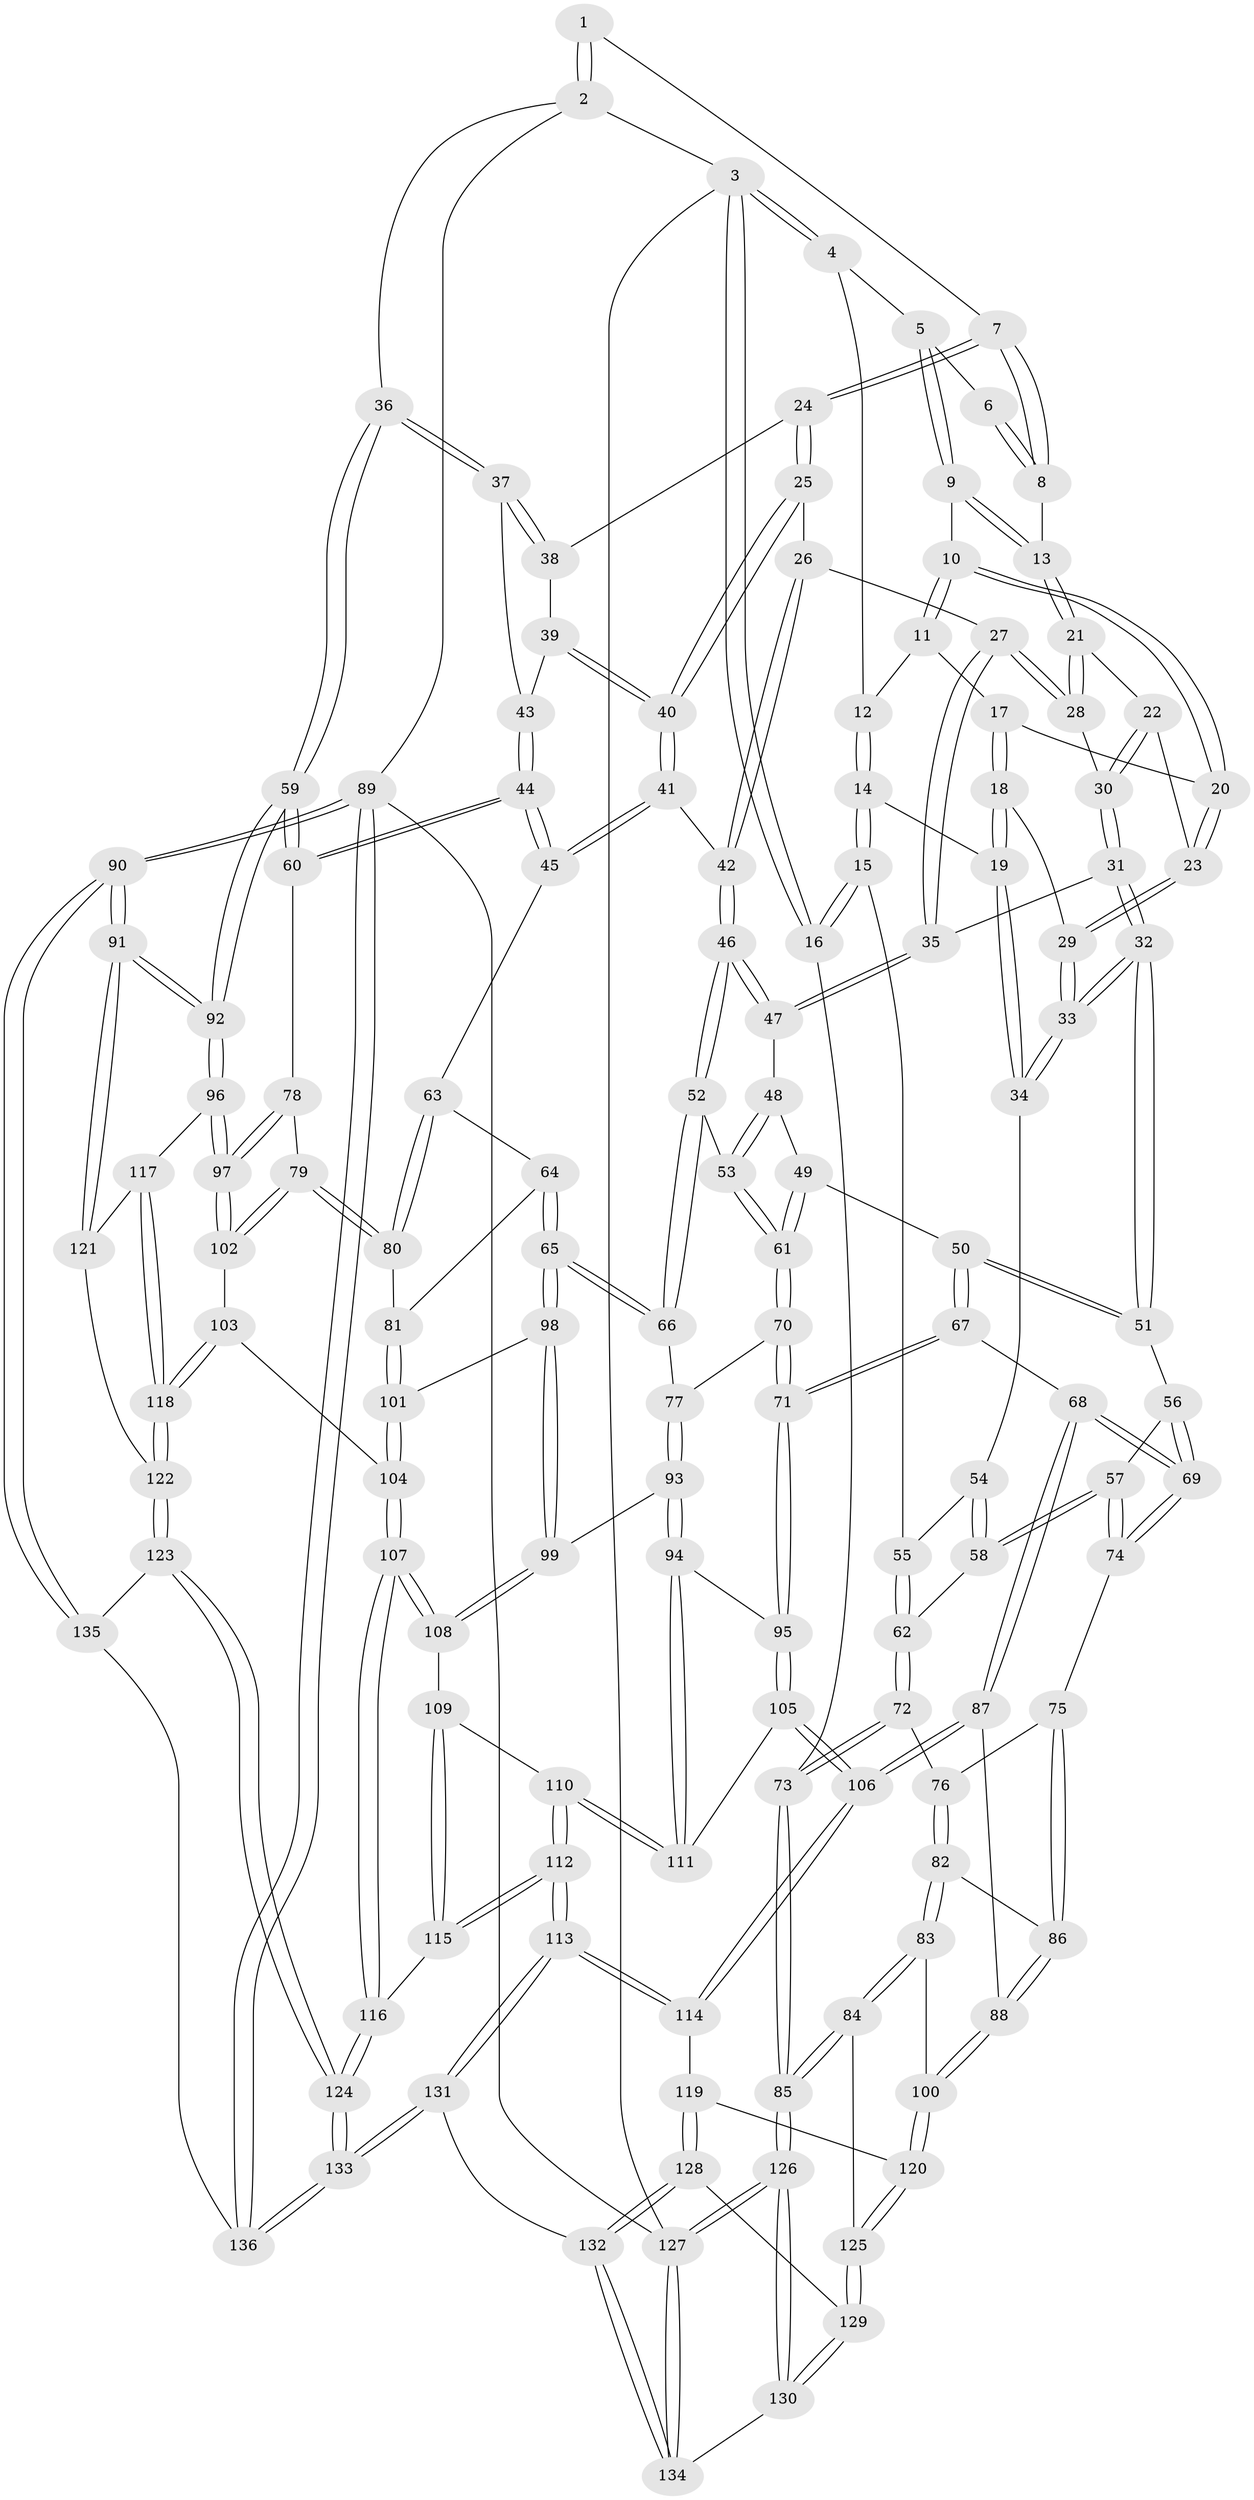 // coarse degree distribution, {4: 0.32098765432098764, 3: 0.09876543209876543, 2: 0.012345679012345678, 5: 0.43209876543209874, 6: 0.09876543209876543, 8: 0.024691358024691357, 9: 0.012345679012345678}
// Generated by graph-tools (version 1.1) at 2025/04/03/04/25 22:04:48]
// undirected, 136 vertices, 337 edges
graph export_dot {
graph [start="1"]
  node [color=gray90,style=filled];
  1 [pos="+0.7277934038491645+0"];
  2 [pos="+1+0"];
  3 [pos="+0+0"];
  4 [pos="+0+0"];
  5 [pos="+0.36872525724745264+0"];
  6 [pos="+0.5624996929408008+0"];
  7 [pos="+0.707019609306051+0.142166599640463"];
  8 [pos="+0.6130970309216112+0.060962126299512816"];
  9 [pos="+0.3680268759268069+0"];
  10 [pos="+0.31426011624267636+0"];
  11 [pos="+0.11527598941696514+0.049083115264806"];
  12 [pos="+0.11003805082416059+0.04576361779148747"];
  13 [pos="+0.49503598193859155+0.07795657957934447"];
  14 [pos="+0+0.2149255872564488"];
  15 [pos="+0+0.23842607370907373"];
  16 [pos="+0+0.23014263822429756"];
  17 [pos="+0.13154651301107123+0.06670164488533799"];
  18 [pos="+0.15622434305717067+0.15741775266503027"];
  19 [pos="+0.11345828358413428+0.19979957080273153"];
  20 [pos="+0.29669714436002925+0.07482172595501009"];
  21 [pos="+0.4917708596655904+0.09833558378717895"];
  22 [pos="+0.37044900486018545+0.14063069551976848"];
  23 [pos="+0.29728512980105554+0.10206492590597403"];
  24 [pos="+0.7123874100524347+0.15308545767561202"];
  25 [pos="+0.7085346515963143+0.15796788900883701"];
  26 [pos="+0.6454426841683086+0.19818463576203027"];
  27 [pos="+0.5618043750769769+0.22721037363140345"];
  28 [pos="+0.5198413497307988+0.1868573321370182"];
  29 [pos="+0.276501050641987+0.13398734772186555"];
  30 [pos="+0.40759073950814567+0.19810088641772358"];
  31 [pos="+0.38051472336002923+0.2885487673300796"];
  32 [pos="+0.32324778737671683+0.340026934543122"];
  33 [pos="+0.27699071945494746+0.31490474447800354"];
  34 [pos="+0.2313157130571123+0.3207165017577718"];
  35 [pos="+0.54437114048714+0.2693432003199321"];
  36 [pos="+1+0"];
  37 [pos="+1+0"];
  38 [pos="+0.7304472769890786+0.15199815932760677"];
  39 [pos="+0.8353030077676212+0.2713513809531024"];
  40 [pos="+0.7449731294803944+0.3296504767942463"];
  41 [pos="+0.7428159492525265+0.38434279648228126"];
  42 [pos="+0.6768003740762807+0.3972418992305333"];
  43 [pos="+0.853945670799717+0.2830134928354697"];
  44 [pos="+0.8768877362527964+0.41404137700067595"];
  45 [pos="+0.81251886102174+0.4173496734222085"];
  46 [pos="+0.6377304110688972+0.41810125586635294"];
  47 [pos="+0.5470505822708799+0.3196637348184483"];
  48 [pos="+0.5137893082669192+0.3500150570840704"];
  49 [pos="+0.4237448448552836+0.3969050541415411"];
  50 [pos="+0.36629909436929764+0.38773128957402686"];
  51 [pos="+0.332756269400093+0.359230838019053"];
  52 [pos="+0.630581454110342+0.43778395213263227"];
  53 [pos="+0.5234778187602337+0.46701864869915444"];
  54 [pos="+0.22293431440301736+0.326783651635738"];
  55 [pos="+0+0.26537146931789507"];
  56 [pos="+0.2873810944990223+0.43856136174234767"];
  57 [pos="+0.2363290806773202+0.48866557526308335"];
  58 [pos="+0.15107712643198132+0.4023564185801976"];
  59 [pos="+1+0.4314447226862276"];
  60 [pos="+0.9295127030769861+0.4364338678739071"];
  61 [pos="+0.5019828635802829+0.4797804504116942"];
  62 [pos="+0.10485445377179316+0.4240588050754683"];
  63 [pos="+0.7758933992171345+0.4859815715344175"];
  64 [pos="+0.7589376618885978+0.5058656906566915"];
  65 [pos="+0.667061764593967+0.5602256848259785"];
  66 [pos="+0.6527610250127837+0.5390235972271513"];
  67 [pos="+0.3834161176596215+0.5604059935788428"];
  68 [pos="+0.332177913870965+0.5758598242773992"];
  69 [pos="+0.32496911683237245+0.569127725065467"];
  70 [pos="+0.49006212448532893+0.5236716775620089"];
  71 [pos="+0.4190363838140571+0.573116775460198"];
  72 [pos="+0.09909810942107539+0.46274417045998145"];
  73 [pos="+0+0.566669430955718"];
  74 [pos="+0.23267314037172865+0.511918799857988"];
  75 [pos="+0.22664930426998353+0.515983167290439"];
  76 [pos="+0.10134343604930879+0.471340913293261"];
  77 [pos="+0.5329617059487893+0.5492434182146761"];
  78 [pos="+0.8641000563950577+0.5561172025317909"];
  79 [pos="+0.8341840955051161+0.5803925874411456"];
  80 [pos="+0.8333189407035574+0.5804034273359703"];
  81 [pos="+0.8040277599494086+0.5865609022474338"];
  82 [pos="+0.10352234038245907+0.5572313418418849"];
  83 [pos="+0.08067075820770352+0.5886322486211509"];
  84 [pos="+0+0.7053716838856048"];
  85 [pos="+0+0.7089400629766862"];
  86 [pos="+0.1897597462222044+0.5678478892161518"];
  87 [pos="+0.27062242312026885+0.6626640265592583"];
  88 [pos="+0.24653183585867142+0.6728780952922151"];
  89 [pos="+1+1"];
  90 [pos="+1+1"];
  91 [pos="+1+0.8320115074186705"];
  92 [pos="+1+0.6341548531277723"];
  93 [pos="+0.5542492366822181+0.643196985301794"];
  94 [pos="+0.5300639408614121+0.658606225493818"];
  95 [pos="+0.4203754756334243+0.5761851758168018"];
  96 [pos="+0.9937919751008559+0.6850491038021269"];
  97 [pos="+0.9780992480150527+0.6831431468104485"];
  98 [pos="+0.6710330100184922+0.5867490061195579"];
  99 [pos="+0.6406740112153738+0.633135997779453"];
  100 [pos="+0.21868703907181639+0.7058560871650364"];
  101 [pos="+0.7485534682987063+0.6172009221844664"];
  102 [pos="+0.8719432052193776+0.691069580263316"];
  103 [pos="+0.8651583338434996+0.6953174406036531"];
  104 [pos="+0.7946148421413277+0.7245902313708439"];
  105 [pos="+0.41406272034043157+0.6950990530371398"];
  106 [pos="+0.3916152995427829+0.7275911105217286"];
  107 [pos="+0.7920330932184653+0.7287786917641762"];
  108 [pos="+0.6438361735091753+0.6522575314147172"];
  109 [pos="+0.6453333372558652+0.7086512855415145"];
  110 [pos="+0.5288880231383598+0.7352394188445759"];
  111 [pos="+0.5198936665128966+0.6900211646091754"];
  112 [pos="+0.5044114596365756+0.8933394952401569"];
  113 [pos="+0.5013276453481285+0.8964806923534137"];
  114 [pos="+0.4081188964110222+0.826816546736538"];
  115 [pos="+0.6868723270184305+0.8123159866398392"];
  116 [pos="+0.7492348819484101+0.8211326365062682"];
  117 [pos="+0.9537320406126356+0.7550167937830495"];
  118 [pos="+0.8992287479477854+0.8351755421148758"];
  119 [pos="+0.33404656507011793+0.8293138594453554"];
  120 [pos="+0.20019019980173122+0.750053912195918"];
  121 [pos="+0.9795306669429121+0.8543442894400555"];
  122 [pos="+0.8839431661901204+0.8704797621254301"];
  123 [pos="+0.8656888913377608+0.8861510041835461"];
  124 [pos="+0.7980735804138803+0.8825565089447113"];
  125 [pos="+0.14163048019918495+0.7920463365264127"];
  126 [pos="+0+1"];
  127 [pos="+0+1"];
  128 [pos="+0.2691362981182839+0.9110328154647273"];
  129 [pos="+0.14921640717654658+0.8585586834204283"];
  130 [pos="+0.13764115611063485+0.8933369958721284"];
  131 [pos="+0.48742120990797955+1"];
  132 [pos="+0.34834990697382057+1"];
  133 [pos="+0.6633076208839458+1"];
  134 [pos="+0.31860533796973123+1"];
  135 [pos="+0.8991516990583923+0.9257560713712889"];
  136 [pos="+0.9148811433233369+1"];
  1 -- 2;
  1 -- 2;
  1 -- 7;
  2 -- 3;
  2 -- 36;
  2 -- 89;
  3 -- 4;
  3 -- 4;
  3 -- 16;
  3 -- 16;
  3 -- 127;
  4 -- 5;
  4 -- 12;
  5 -- 6;
  5 -- 9;
  5 -- 9;
  6 -- 8;
  6 -- 8;
  7 -- 8;
  7 -- 8;
  7 -- 24;
  7 -- 24;
  8 -- 13;
  9 -- 10;
  9 -- 13;
  9 -- 13;
  10 -- 11;
  10 -- 11;
  10 -- 20;
  10 -- 20;
  11 -- 12;
  11 -- 17;
  12 -- 14;
  12 -- 14;
  13 -- 21;
  13 -- 21;
  14 -- 15;
  14 -- 15;
  14 -- 19;
  15 -- 16;
  15 -- 16;
  15 -- 55;
  16 -- 73;
  17 -- 18;
  17 -- 18;
  17 -- 20;
  18 -- 19;
  18 -- 19;
  18 -- 29;
  19 -- 34;
  19 -- 34;
  20 -- 23;
  20 -- 23;
  21 -- 22;
  21 -- 28;
  21 -- 28;
  22 -- 23;
  22 -- 30;
  22 -- 30;
  23 -- 29;
  23 -- 29;
  24 -- 25;
  24 -- 25;
  24 -- 38;
  25 -- 26;
  25 -- 40;
  25 -- 40;
  26 -- 27;
  26 -- 42;
  26 -- 42;
  27 -- 28;
  27 -- 28;
  27 -- 35;
  27 -- 35;
  28 -- 30;
  29 -- 33;
  29 -- 33;
  30 -- 31;
  30 -- 31;
  31 -- 32;
  31 -- 32;
  31 -- 35;
  32 -- 33;
  32 -- 33;
  32 -- 51;
  32 -- 51;
  33 -- 34;
  33 -- 34;
  34 -- 54;
  35 -- 47;
  35 -- 47;
  36 -- 37;
  36 -- 37;
  36 -- 59;
  36 -- 59;
  37 -- 38;
  37 -- 38;
  37 -- 43;
  38 -- 39;
  39 -- 40;
  39 -- 40;
  39 -- 43;
  40 -- 41;
  40 -- 41;
  41 -- 42;
  41 -- 45;
  41 -- 45;
  42 -- 46;
  42 -- 46;
  43 -- 44;
  43 -- 44;
  44 -- 45;
  44 -- 45;
  44 -- 60;
  44 -- 60;
  45 -- 63;
  46 -- 47;
  46 -- 47;
  46 -- 52;
  46 -- 52;
  47 -- 48;
  48 -- 49;
  48 -- 53;
  48 -- 53;
  49 -- 50;
  49 -- 61;
  49 -- 61;
  50 -- 51;
  50 -- 51;
  50 -- 67;
  50 -- 67;
  51 -- 56;
  52 -- 53;
  52 -- 66;
  52 -- 66;
  53 -- 61;
  53 -- 61;
  54 -- 55;
  54 -- 58;
  54 -- 58;
  55 -- 62;
  55 -- 62;
  56 -- 57;
  56 -- 69;
  56 -- 69;
  57 -- 58;
  57 -- 58;
  57 -- 74;
  57 -- 74;
  58 -- 62;
  59 -- 60;
  59 -- 60;
  59 -- 92;
  59 -- 92;
  60 -- 78;
  61 -- 70;
  61 -- 70;
  62 -- 72;
  62 -- 72;
  63 -- 64;
  63 -- 80;
  63 -- 80;
  64 -- 65;
  64 -- 65;
  64 -- 81;
  65 -- 66;
  65 -- 66;
  65 -- 98;
  65 -- 98;
  66 -- 77;
  67 -- 68;
  67 -- 71;
  67 -- 71;
  68 -- 69;
  68 -- 69;
  68 -- 87;
  68 -- 87;
  69 -- 74;
  69 -- 74;
  70 -- 71;
  70 -- 71;
  70 -- 77;
  71 -- 95;
  71 -- 95;
  72 -- 73;
  72 -- 73;
  72 -- 76;
  73 -- 85;
  73 -- 85;
  74 -- 75;
  75 -- 76;
  75 -- 86;
  75 -- 86;
  76 -- 82;
  76 -- 82;
  77 -- 93;
  77 -- 93;
  78 -- 79;
  78 -- 97;
  78 -- 97;
  79 -- 80;
  79 -- 80;
  79 -- 102;
  79 -- 102;
  80 -- 81;
  81 -- 101;
  81 -- 101;
  82 -- 83;
  82 -- 83;
  82 -- 86;
  83 -- 84;
  83 -- 84;
  83 -- 100;
  84 -- 85;
  84 -- 85;
  84 -- 125;
  85 -- 126;
  85 -- 126;
  86 -- 88;
  86 -- 88;
  87 -- 88;
  87 -- 106;
  87 -- 106;
  88 -- 100;
  88 -- 100;
  89 -- 90;
  89 -- 90;
  89 -- 136;
  89 -- 136;
  89 -- 127;
  90 -- 91;
  90 -- 91;
  90 -- 135;
  90 -- 135;
  91 -- 92;
  91 -- 92;
  91 -- 121;
  91 -- 121;
  92 -- 96;
  92 -- 96;
  93 -- 94;
  93 -- 94;
  93 -- 99;
  94 -- 95;
  94 -- 111;
  94 -- 111;
  95 -- 105;
  95 -- 105;
  96 -- 97;
  96 -- 97;
  96 -- 117;
  97 -- 102;
  97 -- 102;
  98 -- 99;
  98 -- 99;
  98 -- 101;
  99 -- 108;
  99 -- 108;
  100 -- 120;
  100 -- 120;
  101 -- 104;
  101 -- 104;
  102 -- 103;
  103 -- 104;
  103 -- 118;
  103 -- 118;
  104 -- 107;
  104 -- 107;
  105 -- 106;
  105 -- 106;
  105 -- 111;
  106 -- 114;
  106 -- 114;
  107 -- 108;
  107 -- 108;
  107 -- 116;
  107 -- 116;
  108 -- 109;
  109 -- 110;
  109 -- 115;
  109 -- 115;
  110 -- 111;
  110 -- 111;
  110 -- 112;
  110 -- 112;
  112 -- 113;
  112 -- 113;
  112 -- 115;
  112 -- 115;
  113 -- 114;
  113 -- 114;
  113 -- 131;
  113 -- 131;
  114 -- 119;
  115 -- 116;
  116 -- 124;
  116 -- 124;
  117 -- 118;
  117 -- 118;
  117 -- 121;
  118 -- 122;
  118 -- 122;
  119 -- 120;
  119 -- 128;
  119 -- 128;
  120 -- 125;
  120 -- 125;
  121 -- 122;
  122 -- 123;
  122 -- 123;
  123 -- 124;
  123 -- 124;
  123 -- 135;
  124 -- 133;
  124 -- 133;
  125 -- 129;
  125 -- 129;
  126 -- 127;
  126 -- 127;
  126 -- 130;
  126 -- 130;
  127 -- 134;
  127 -- 134;
  128 -- 129;
  128 -- 132;
  128 -- 132;
  129 -- 130;
  129 -- 130;
  130 -- 134;
  131 -- 132;
  131 -- 133;
  131 -- 133;
  132 -- 134;
  132 -- 134;
  133 -- 136;
  133 -- 136;
  135 -- 136;
}
